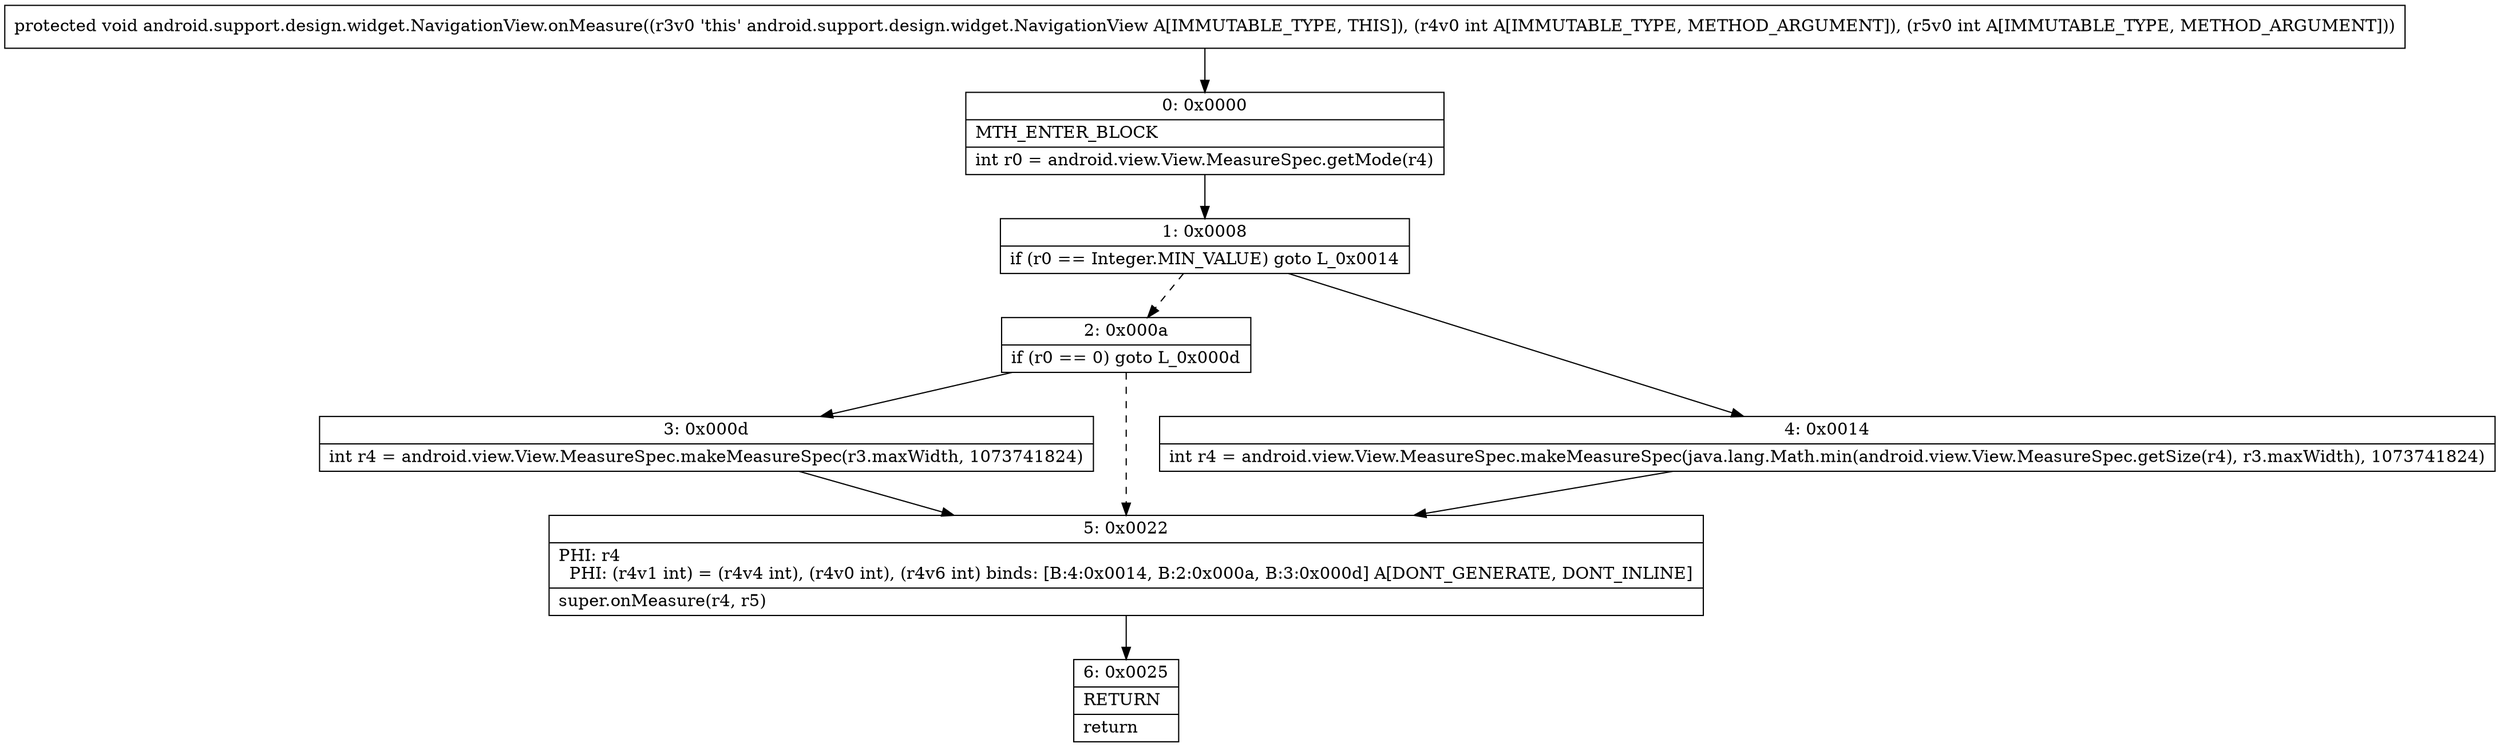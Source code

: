 digraph "CFG forandroid.support.design.widget.NavigationView.onMeasure(II)V" {
Node_0 [shape=record,label="{0\:\ 0x0000|MTH_ENTER_BLOCK\l|int r0 = android.view.View.MeasureSpec.getMode(r4)\l}"];
Node_1 [shape=record,label="{1\:\ 0x0008|if (r0 == Integer.MIN_VALUE) goto L_0x0014\l}"];
Node_2 [shape=record,label="{2\:\ 0x000a|if (r0 == 0) goto L_0x000d\l}"];
Node_3 [shape=record,label="{3\:\ 0x000d|int r4 = android.view.View.MeasureSpec.makeMeasureSpec(r3.maxWidth, 1073741824)\l}"];
Node_4 [shape=record,label="{4\:\ 0x0014|int r4 = android.view.View.MeasureSpec.makeMeasureSpec(java.lang.Math.min(android.view.View.MeasureSpec.getSize(r4), r3.maxWidth), 1073741824)\l}"];
Node_5 [shape=record,label="{5\:\ 0x0022|PHI: r4 \l  PHI: (r4v1 int) = (r4v4 int), (r4v0 int), (r4v6 int) binds: [B:4:0x0014, B:2:0x000a, B:3:0x000d] A[DONT_GENERATE, DONT_INLINE]\l|super.onMeasure(r4, r5)\l}"];
Node_6 [shape=record,label="{6\:\ 0x0025|RETURN\l|return\l}"];
MethodNode[shape=record,label="{protected void android.support.design.widget.NavigationView.onMeasure((r3v0 'this' android.support.design.widget.NavigationView A[IMMUTABLE_TYPE, THIS]), (r4v0 int A[IMMUTABLE_TYPE, METHOD_ARGUMENT]), (r5v0 int A[IMMUTABLE_TYPE, METHOD_ARGUMENT])) }"];
MethodNode -> Node_0;
Node_0 -> Node_1;
Node_1 -> Node_2[style=dashed];
Node_1 -> Node_4;
Node_2 -> Node_3;
Node_2 -> Node_5[style=dashed];
Node_3 -> Node_5;
Node_4 -> Node_5;
Node_5 -> Node_6;
}

